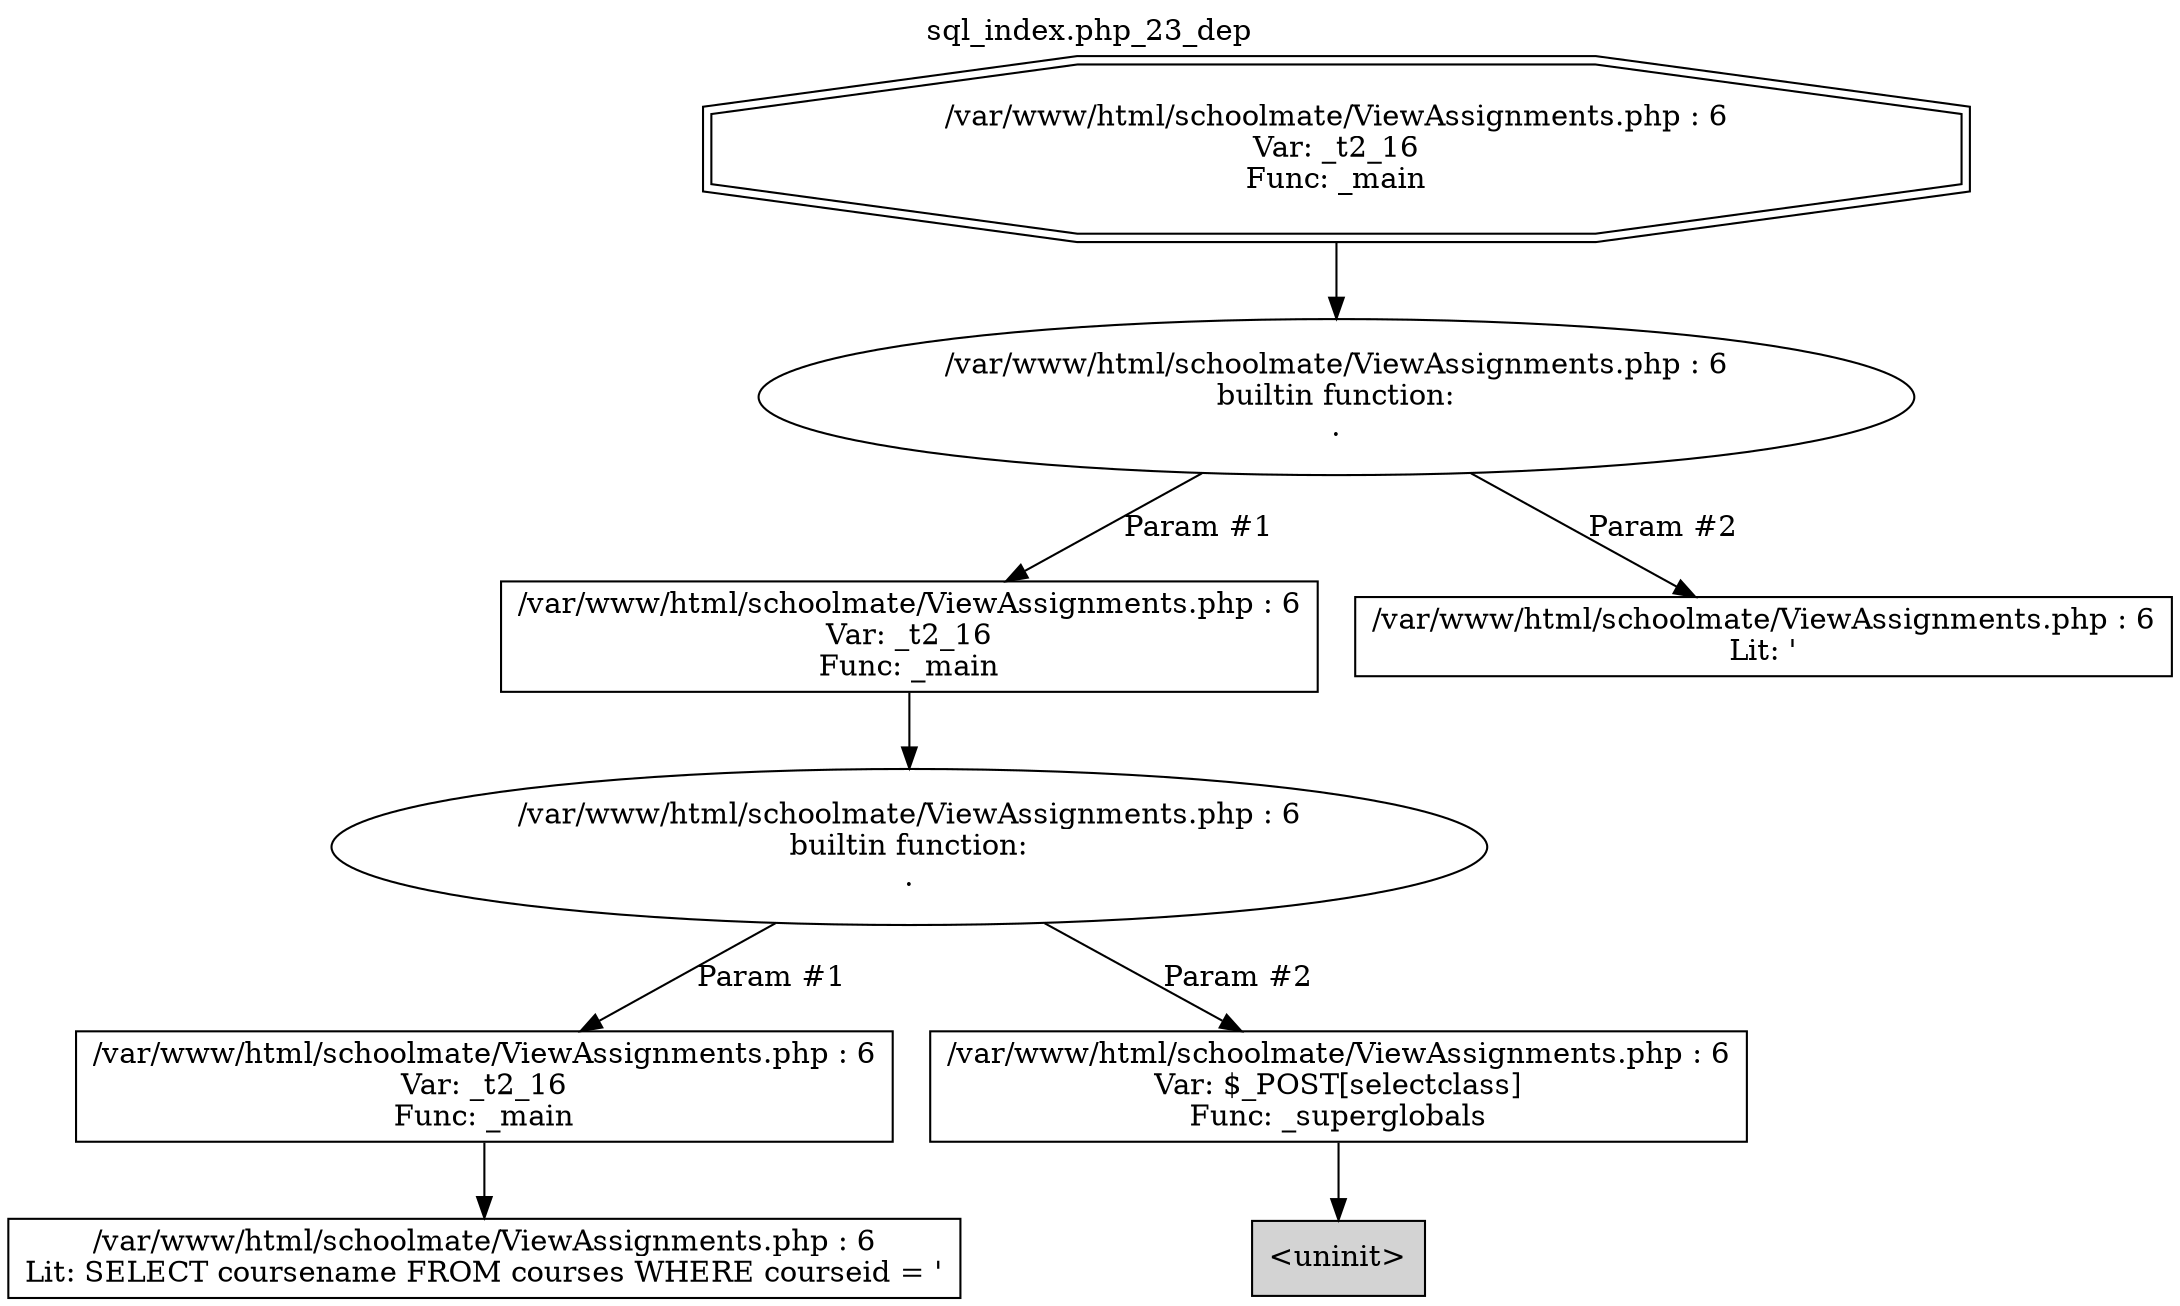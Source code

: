 digraph cfg {
  label="sql_index.php_23_dep";
  labelloc=t;
  n1 [shape=doubleoctagon, label="/var/www/html/schoolmate/ViewAssignments.php : 6\nVar: _t2_16\nFunc: _main\n"];
  n2 [shape=ellipse, label="/var/www/html/schoolmate/ViewAssignments.php : 6\nbuiltin function:\n.\n"];
  n3 [shape=box, label="/var/www/html/schoolmate/ViewAssignments.php : 6\nVar: _t2_16\nFunc: _main\n"];
  n4 [shape=ellipse, label="/var/www/html/schoolmate/ViewAssignments.php : 6\nbuiltin function:\n.\n"];
  n5 [shape=box, label="/var/www/html/schoolmate/ViewAssignments.php : 6\nVar: _t2_16\nFunc: _main\n"];
  n6 [shape=box, label="/var/www/html/schoolmate/ViewAssignments.php : 6\nLit: SELECT coursename FROM courses WHERE courseid = '\n"];
  n7 [shape=box, label="/var/www/html/schoolmate/ViewAssignments.php : 6\nVar: $_POST[selectclass]\nFunc: _superglobals\n"];
  n8 [shape=box, label="<uninit>",style=filled];
  n9 [shape=box, label="/var/www/html/schoolmate/ViewAssignments.php : 6\nLit: '\n"];
  n1 -> n2;
  n3 -> n4;
  n5 -> n6;
  n4 -> n5[label="Param #1"];
  n4 -> n7[label="Param #2"];
  n7 -> n8;
  n2 -> n3[label="Param #1"];
  n2 -> n9[label="Param #2"];
}
